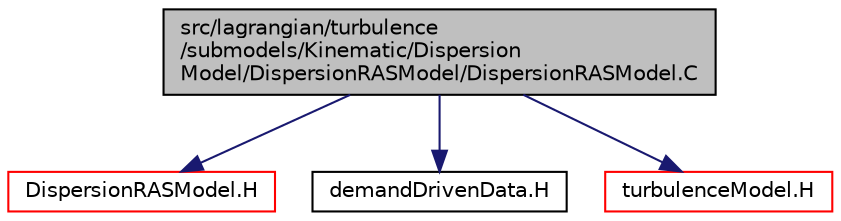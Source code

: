 digraph "src/lagrangian/turbulence/submodels/Kinematic/DispersionModel/DispersionRASModel/DispersionRASModel.C"
{
  bgcolor="transparent";
  edge [fontname="Helvetica",fontsize="10",labelfontname="Helvetica",labelfontsize="10"];
  node [fontname="Helvetica",fontsize="10",shape=record];
  Node0 [label="src/lagrangian/turbulence\l/submodels/Kinematic/Dispersion\lModel/DispersionRASModel/DispersionRASModel.C",height=0.2,width=0.4,color="black", fillcolor="grey75", style="filled", fontcolor="black"];
  Node0 -> Node1 [color="midnightblue",fontsize="10",style="solid",fontname="Helvetica"];
  Node1 [label="DispersionRASModel.H",height=0.2,width=0.4,color="red",URL="$a07493.html"];
  Node0 -> Node101 [color="midnightblue",fontsize="10",style="solid",fontname="Helvetica"];
  Node101 [label="demandDrivenData.H",height=0.2,width=0.4,color="black",URL="$a11102.html",tooltip="Template functions to aid in the implementation of demand driven data. "];
  Node0 -> Node102 [color="midnightblue",fontsize="10",style="solid",fontname="Helvetica"];
  Node102 [label="turbulenceModel.H",height=0.2,width=0.4,color="red",URL="$a18236.html"];
}
